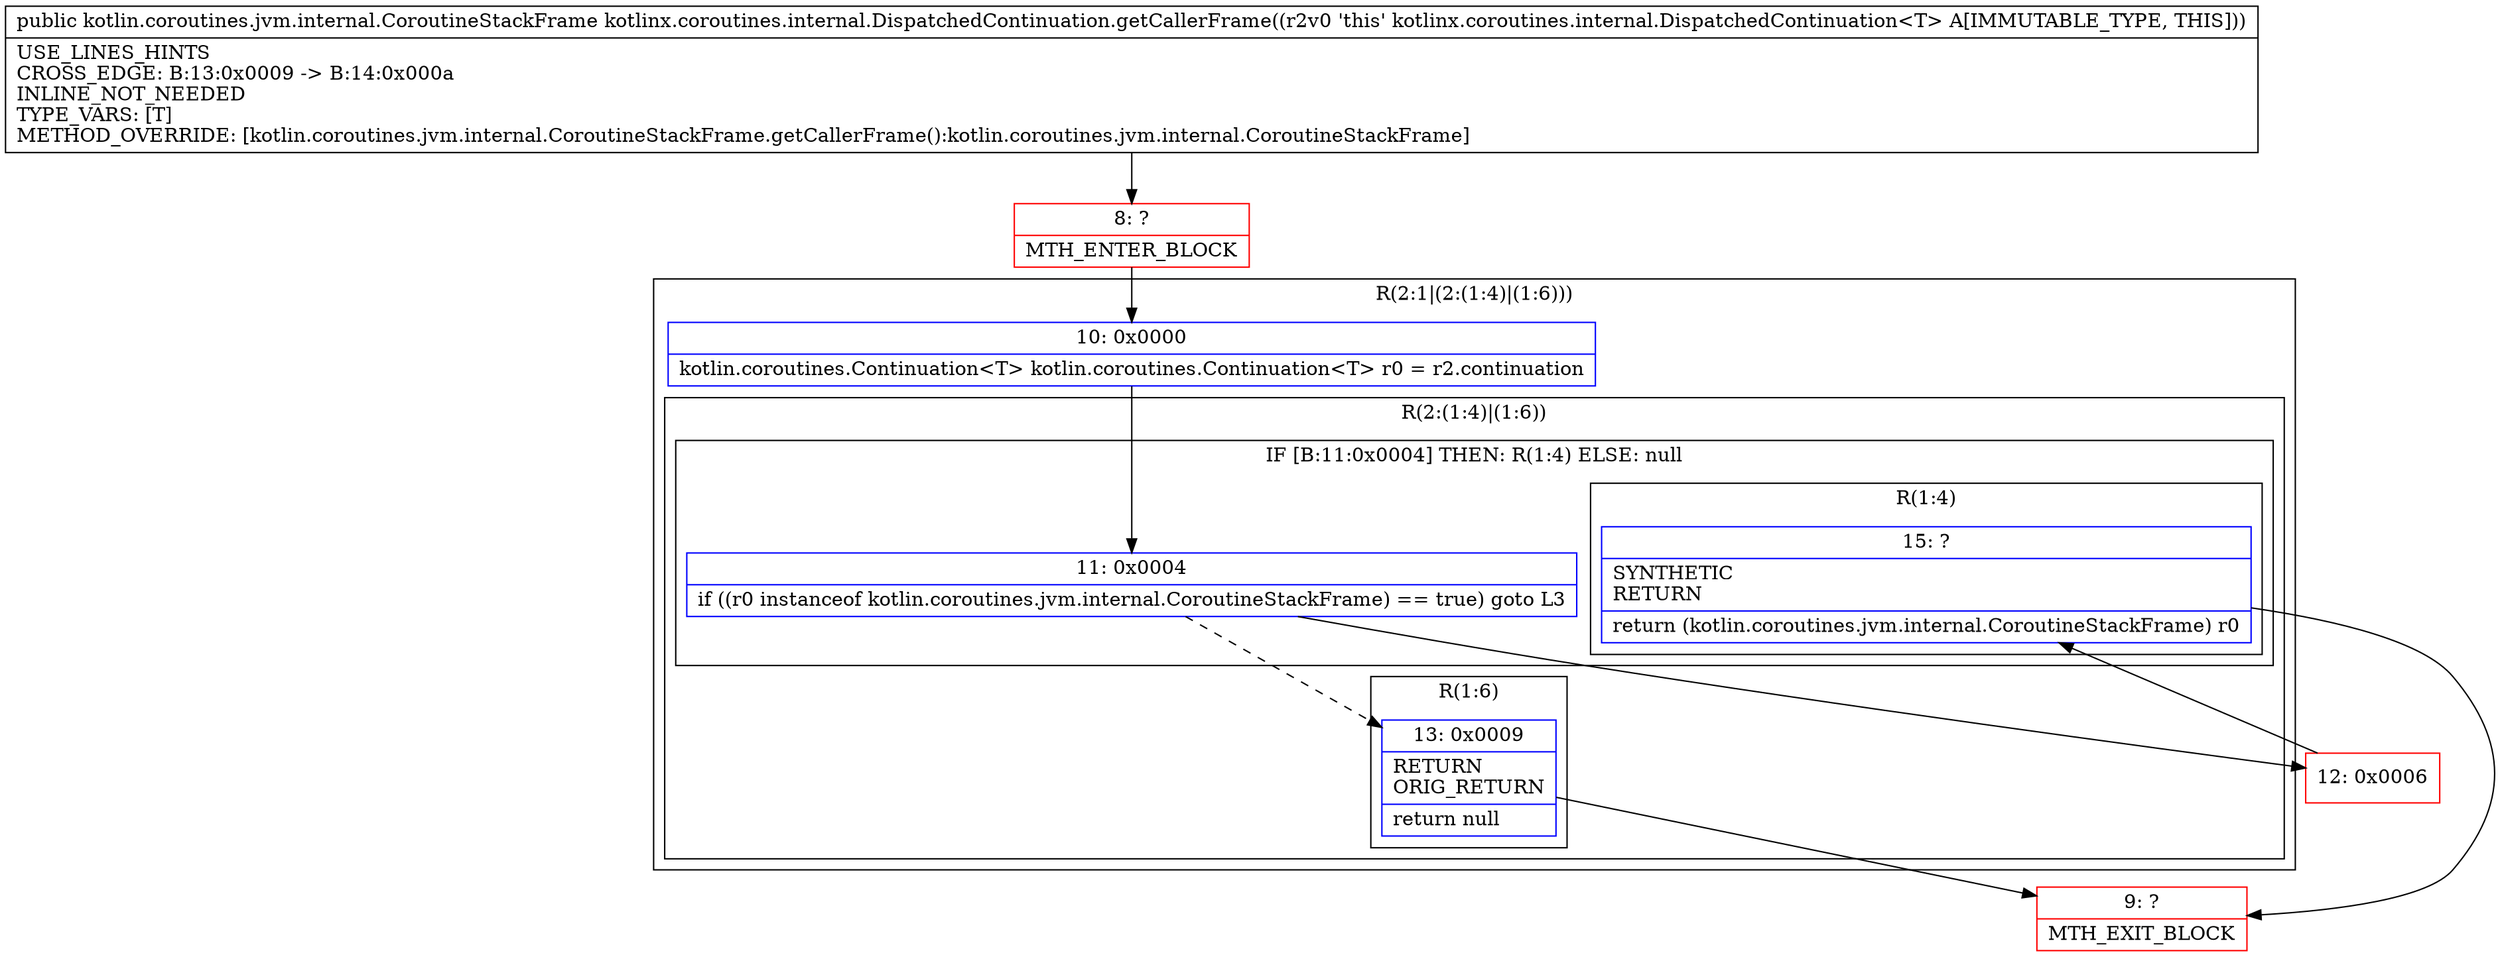 digraph "CFG forkotlinx.coroutines.internal.DispatchedContinuation.getCallerFrame()Lkotlin\/coroutines\/jvm\/internal\/CoroutineStackFrame;" {
subgraph cluster_Region_1892173760 {
label = "R(2:1|(2:(1:4)|(1:6)))";
node [shape=record,color=blue];
Node_10 [shape=record,label="{10\:\ 0x0000|kotlin.coroutines.Continuation\<T\> kotlin.coroutines.Continuation\<T\> r0 = r2.continuation\l}"];
subgraph cluster_Region_62133569 {
label = "R(2:(1:4)|(1:6))";
node [shape=record,color=blue];
subgraph cluster_IfRegion_312359217 {
label = "IF [B:11:0x0004] THEN: R(1:4) ELSE: null";
node [shape=record,color=blue];
Node_11 [shape=record,label="{11\:\ 0x0004|if ((r0 instanceof kotlin.coroutines.jvm.internal.CoroutineStackFrame) == true) goto L3\l}"];
subgraph cluster_Region_1683254407 {
label = "R(1:4)";
node [shape=record,color=blue];
Node_15 [shape=record,label="{15\:\ ?|SYNTHETIC\lRETURN\l|return (kotlin.coroutines.jvm.internal.CoroutineStackFrame) r0\l}"];
}
}
subgraph cluster_Region_1806176175 {
label = "R(1:6)";
node [shape=record,color=blue];
Node_13 [shape=record,label="{13\:\ 0x0009|RETURN\lORIG_RETURN\l|return null\l}"];
}
}
}
Node_8 [shape=record,color=red,label="{8\:\ ?|MTH_ENTER_BLOCK\l}"];
Node_12 [shape=record,color=red,label="{12\:\ 0x0006}"];
Node_9 [shape=record,color=red,label="{9\:\ ?|MTH_EXIT_BLOCK\l}"];
MethodNode[shape=record,label="{public kotlin.coroutines.jvm.internal.CoroutineStackFrame kotlinx.coroutines.internal.DispatchedContinuation.getCallerFrame((r2v0 'this' kotlinx.coroutines.internal.DispatchedContinuation\<T\> A[IMMUTABLE_TYPE, THIS]))  | USE_LINES_HINTS\lCROSS_EDGE: B:13:0x0009 \-\> B:14:0x000a\lINLINE_NOT_NEEDED\lTYPE_VARS: [T]\lMETHOD_OVERRIDE: [kotlin.coroutines.jvm.internal.CoroutineStackFrame.getCallerFrame():kotlin.coroutines.jvm.internal.CoroutineStackFrame]\l}"];
MethodNode -> Node_8;Node_10 -> Node_11;
Node_11 -> Node_12;
Node_11 -> Node_13[style=dashed];
Node_15 -> Node_9;
Node_13 -> Node_9;
Node_8 -> Node_10;
Node_12 -> Node_15;
}

